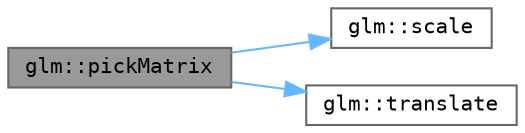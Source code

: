 digraph "glm::pickMatrix"
{
 // LATEX_PDF_SIZE
  bgcolor="transparent";
  edge [fontname=Terminal,fontsize=10,labelfontname=Helvetica,labelfontsize=10];
  node [fontname=Terminal,fontsize=10,shape=box,height=0.2,width=0.4];
  rankdir="LR";
  Node1 [label="glm::pickMatrix",height=0.2,width=0.4,color="gray40", fillcolor="grey60", style="filled", fontcolor="black",tooltip=" "];
  Node1 -> Node2 [color="steelblue1",style="solid"];
  Node2 [label="glm::scale",height=0.2,width=0.4,color="grey40", fillcolor="white", style="filled",URL="$group__ext__matrix__transform.html#gaae2f8b2080622b24b85e1096748599b6",tooltip=" "];
  Node1 -> Node3 [color="steelblue1",style="solid"];
  Node3 [label="glm::translate",height=0.2,width=0.4,color="grey40", fillcolor="white", style="filled",URL="$group__ext__matrix__transform.html#gad5bff66dd884b2e004188dd9a9cd590e",tooltip=" "];
}
